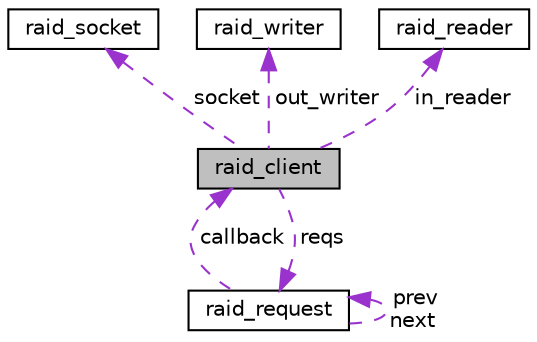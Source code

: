 digraph "raid_client"
{
  edge [fontname="Helvetica",fontsize="10",labelfontname="Helvetica",labelfontsize="10"];
  node [fontname="Helvetica",fontsize="10",shape=record];
  Node1 [label="raid_client",height=0.2,width=0.4,color="black", fillcolor="grey75", style="filled", fontcolor="black"];
  Node2 -> Node1 [dir="back",color="darkorchid3",fontsize="10",style="dashed",label=" socket" ,fontname="Helvetica"];
  Node2 [label="raid_socket",height=0.2,width=0.4,color="black", fillcolor="white", style="filled",URL="$structraid__socket.html"];
  Node3 -> Node1 [dir="back",color="darkorchid3",fontsize="10",style="dashed",label=" reqs" ,fontname="Helvetica"];
  Node3 [label="raid_request",height=0.2,width=0.4,color="black", fillcolor="white", style="filled",URL="$structraid__request.html"];
  Node3 -> Node3 [dir="back",color="darkorchid3",fontsize="10",style="dashed",label=" prev\nnext" ,fontname="Helvetica"];
  Node1 -> Node3 [dir="back",color="darkorchid3",fontsize="10",style="dashed",label=" callback" ,fontname="Helvetica"];
  Node4 -> Node1 [dir="back",color="darkorchid3",fontsize="10",style="dashed",label=" out_writer" ,fontname="Helvetica"];
  Node4 [label="raid_writer",height=0.2,width=0.4,color="black", fillcolor="white", style="filled",URL="$structraid__writer.html"];
  Node5 -> Node1 [dir="back",color="darkorchid3",fontsize="10",style="dashed",label=" in_reader" ,fontname="Helvetica"];
  Node5 [label="raid_reader",height=0.2,width=0.4,color="black", fillcolor="white", style="filled",URL="$structraid__reader.html"];
}
